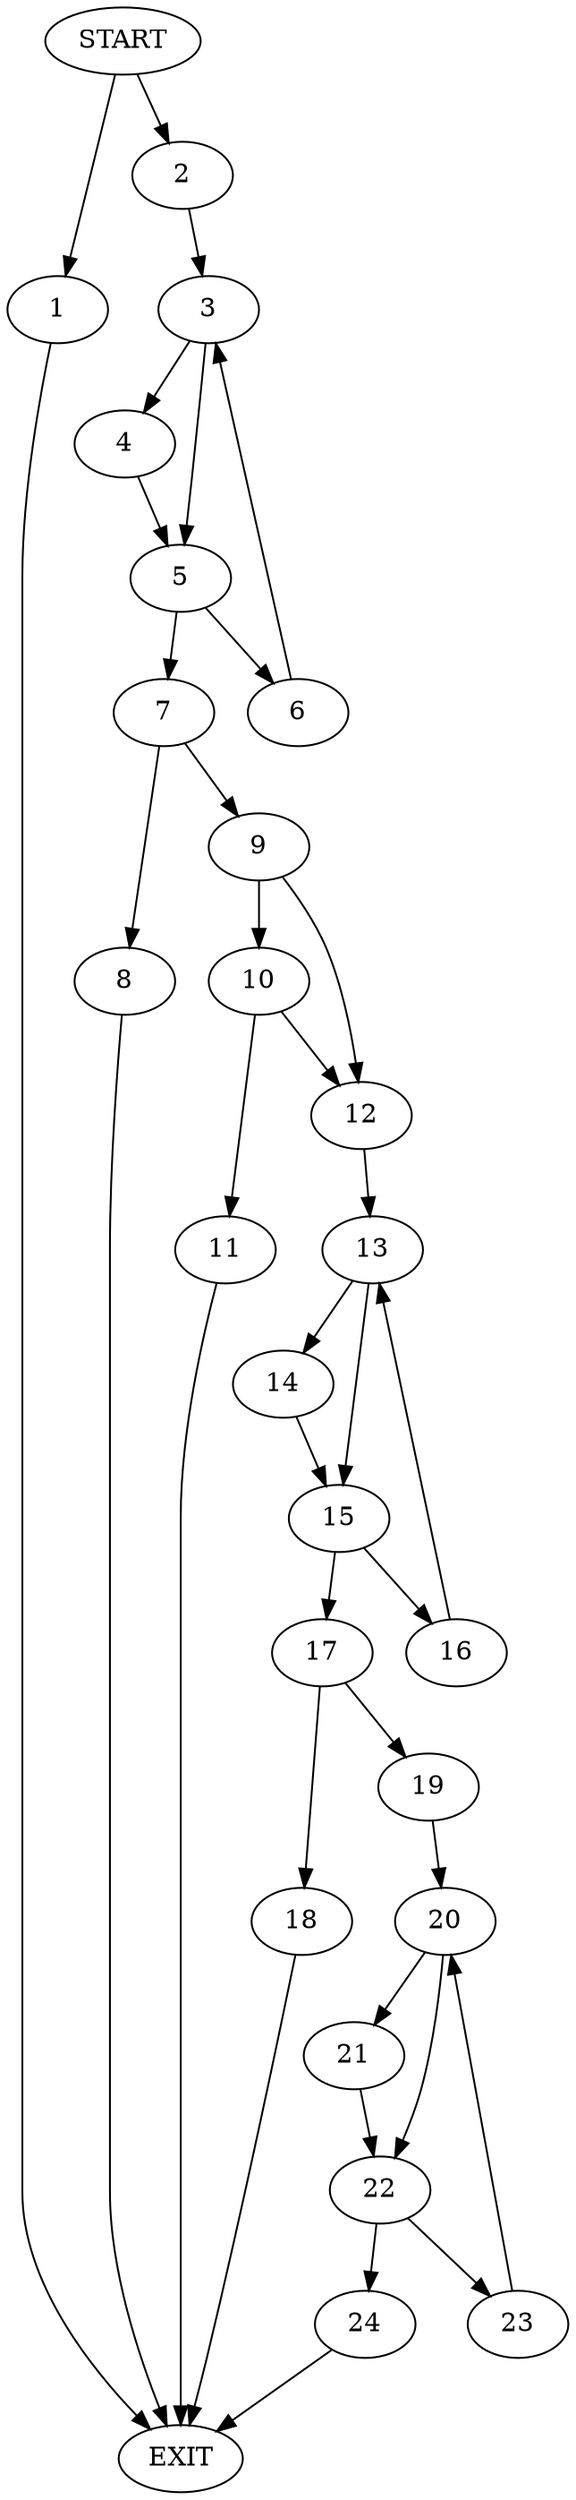 digraph { 
0 [label="START"];
1;
2;
3;
4;
5;
6;
7;
8;
9;
10;
11;
12;
13;
14;
15;
16;
17;
18;
19;
20;
21;
22;
23;
24;
25[label="EXIT"];
0 -> 1;
0 -> 2;
1 -> 25;
2 -> 3;
3 -> 4;
3 -> 5;
4 -> 5;
5 -> 6;
5 -> 7;
6 -> 3;
7 -> 8;
7 -> 9;
8 -> 25;
9 -> 10;
9 -> 12;
10 -> 11;
10 -> 12;
11 -> 25;
12 -> 13;
13 -> 15;
13 -> 14;
14 -> 15;
15 -> 16;
15 -> 17;
16 -> 13;
17 -> 18;
17 -> 19;
18 -> 25;
19 -> 20;
20 -> 22;
20 -> 21;
21 -> 22;
22 -> 23;
22 -> 24;
23 -> 20;
24 -> 25;
}